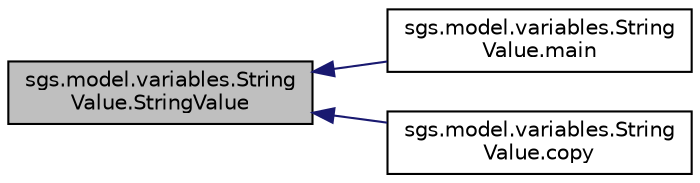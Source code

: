 digraph "sgs.model.variables.StringValue.StringValue"
{
  edge [fontname="Helvetica",fontsize="10",labelfontname="Helvetica",labelfontsize="10"];
  node [fontname="Helvetica",fontsize="10",shape=record];
  rankdir="LR";
  Node1 [label="sgs.model.variables.String\lValue.StringValue",height=0.2,width=0.4,color="black", fillcolor="grey75", style="filled" fontcolor="black"];
  Node1 -> Node2 [dir="back",color="midnightblue",fontsize="10",style="solid",fontname="Helvetica"];
  Node2 [label="sgs.model.variables.String\lValue.main",height=0.2,width=0.4,color="black", fillcolor="white", style="filled",URL="$classsgs_1_1model_1_1variables_1_1_string_value.html#a7f3e2038518a9b1e60c27a3dec023f97"];
  Node1 -> Node3 [dir="back",color="midnightblue",fontsize="10",style="solid",fontname="Helvetica"];
  Node3 [label="sgs.model.variables.String\lValue.copy",height=0.2,width=0.4,color="black", fillcolor="white", style="filled",URL="$classsgs_1_1model_1_1variables_1_1_string_value.html#aa201d795aad9e77ac976628dfe28b3fe"];
}
